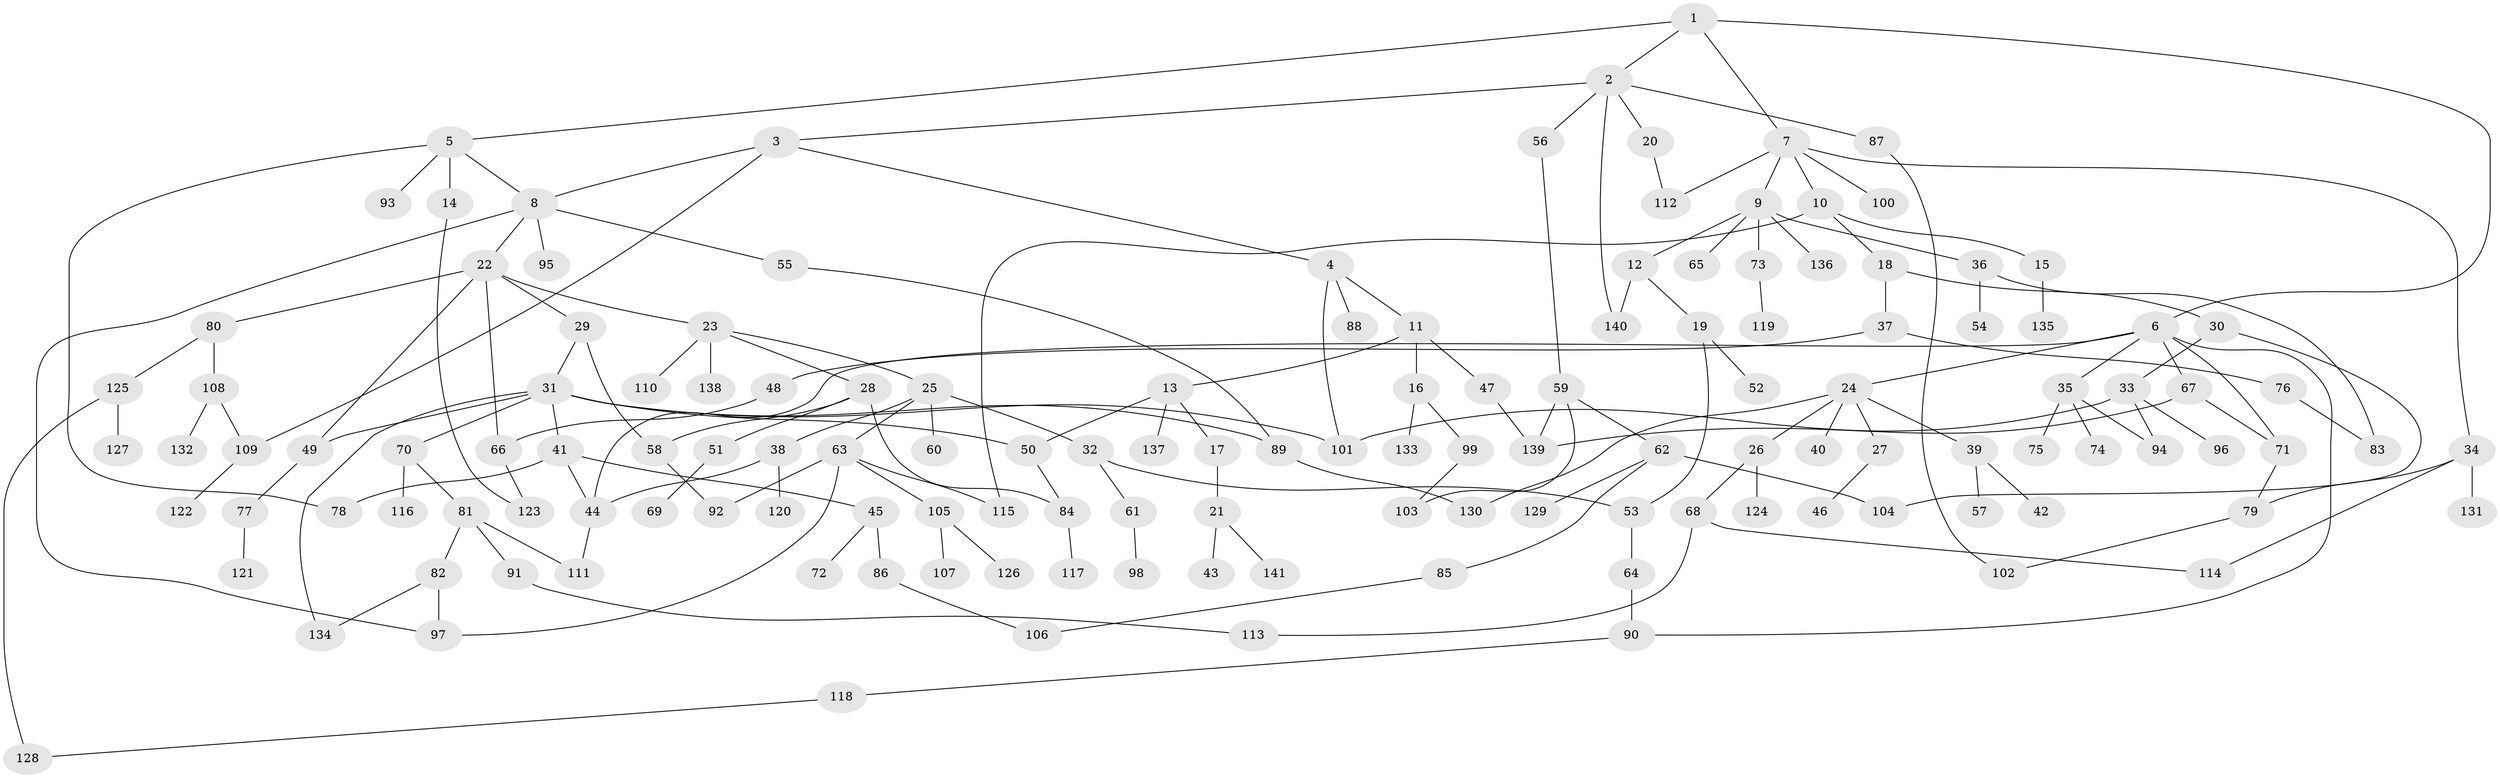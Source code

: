 // coarse degree distribution, {10: 0.017543859649122806, 3: 0.21052631578947367, 4: 0.12280701754385964, 6: 0.07017543859649122, 5: 0.10526315789473684, 1: 0.17543859649122806, 2: 0.2631578947368421, 7: 0.017543859649122806, 9: 0.017543859649122806}
// Generated by graph-tools (version 1.1) at 2025/49/03/04/25 22:49:08]
// undirected, 141 vertices, 178 edges
graph export_dot {
  node [color=gray90,style=filled];
  1;
  2;
  3;
  4;
  5;
  6;
  7;
  8;
  9;
  10;
  11;
  12;
  13;
  14;
  15;
  16;
  17;
  18;
  19;
  20;
  21;
  22;
  23;
  24;
  25;
  26;
  27;
  28;
  29;
  30;
  31;
  32;
  33;
  34;
  35;
  36;
  37;
  38;
  39;
  40;
  41;
  42;
  43;
  44;
  45;
  46;
  47;
  48;
  49;
  50;
  51;
  52;
  53;
  54;
  55;
  56;
  57;
  58;
  59;
  60;
  61;
  62;
  63;
  64;
  65;
  66;
  67;
  68;
  69;
  70;
  71;
  72;
  73;
  74;
  75;
  76;
  77;
  78;
  79;
  80;
  81;
  82;
  83;
  84;
  85;
  86;
  87;
  88;
  89;
  90;
  91;
  92;
  93;
  94;
  95;
  96;
  97;
  98;
  99;
  100;
  101;
  102;
  103;
  104;
  105;
  106;
  107;
  108;
  109;
  110;
  111;
  112;
  113;
  114;
  115;
  116;
  117;
  118;
  119;
  120;
  121;
  122;
  123;
  124;
  125;
  126;
  127;
  128;
  129;
  130;
  131;
  132;
  133;
  134;
  135;
  136;
  137;
  138;
  139;
  140;
  141;
  1 -- 2;
  1 -- 5;
  1 -- 6;
  1 -- 7;
  2 -- 3;
  2 -- 20;
  2 -- 56;
  2 -- 87;
  2 -- 140;
  3 -- 4;
  3 -- 8;
  3 -- 109;
  4 -- 11;
  4 -- 88;
  4 -- 101;
  5 -- 14;
  5 -- 93;
  5 -- 78;
  5 -- 8;
  6 -- 24;
  6 -- 35;
  6 -- 67;
  6 -- 71;
  6 -- 90;
  6 -- 44;
  7 -- 9;
  7 -- 10;
  7 -- 34;
  7 -- 100;
  7 -- 112;
  8 -- 22;
  8 -- 55;
  8 -- 95;
  8 -- 97;
  9 -- 12;
  9 -- 36;
  9 -- 65;
  9 -- 73;
  9 -- 136;
  10 -- 15;
  10 -- 18;
  10 -- 115;
  11 -- 13;
  11 -- 16;
  11 -- 47;
  12 -- 19;
  12 -- 140;
  13 -- 17;
  13 -- 137;
  13 -- 50;
  14 -- 123;
  15 -- 135;
  16 -- 99;
  16 -- 133;
  17 -- 21;
  18 -- 30;
  18 -- 37;
  19 -- 52;
  19 -- 53;
  20 -- 112;
  21 -- 43;
  21 -- 141;
  22 -- 23;
  22 -- 29;
  22 -- 49;
  22 -- 80;
  22 -- 66;
  23 -- 25;
  23 -- 28;
  23 -- 110;
  23 -- 138;
  24 -- 26;
  24 -- 27;
  24 -- 39;
  24 -- 40;
  24 -- 130;
  25 -- 32;
  25 -- 38;
  25 -- 60;
  25 -- 63;
  26 -- 68;
  26 -- 124;
  27 -- 46;
  28 -- 51;
  28 -- 58;
  28 -- 84;
  29 -- 31;
  29 -- 58;
  30 -- 33;
  30 -- 104;
  31 -- 41;
  31 -- 50;
  31 -- 70;
  31 -- 134;
  31 -- 89;
  31 -- 49;
  31 -- 101;
  32 -- 61;
  32 -- 53;
  33 -- 96;
  33 -- 101;
  33 -- 94;
  34 -- 131;
  34 -- 79;
  34 -- 114;
  35 -- 74;
  35 -- 75;
  35 -- 94;
  36 -- 54;
  36 -- 83;
  37 -- 48;
  37 -- 76;
  38 -- 120;
  38 -- 44;
  39 -- 42;
  39 -- 57;
  41 -- 44;
  41 -- 45;
  41 -- 78;
  44 -- 111;
  45 -- 72;
  45 -- 86;
  47 -- 139;
  48 -- 66;
  49 -- 77;
  50 -- 84;
  51 -- 69;
  53 -- 64;
  55 -- 89;
  56 -- 59;
  58 -- 92;
  59 -- 62;
  59 -- 103;
  59 -- 139;
  61 -- 98;
  62 -- 85;
  62 -- 129;
  62 -- 104;
  63 -- 97;
  63 -- 105;
  63 -- 92;
  63 -- 115;
  64 -- 90;
  66 -- 123;
  67 -- 71;
  67 -- 139;
  68 -- 113;
  68 -- 114;
  70 -- 81;
  70 -- 116;
  71 -- 79;
  73 -- 119;
  76 -- 83;
  77 -- 121;
  79 -- 102;
  80 -- 108;
  80 -- 125;
  81 -- 82;
  81 -- 91;
  81 -- 111;
  82 -- 134;
  82 -- 97;
  84 -- 117;
  85 -- 106;
  86 -- 106;
  87 -- 102;
  89 -- 130;
  90 -- 118;
  91 -- 113;
  99 -- 103;
  105 -- 107;
  105 -- 126;
  108 -- 109;
  108 -- 132;
  109 -- 122;
  118 -- 128;
  125 -- 127;
  125 -- 128;
}
